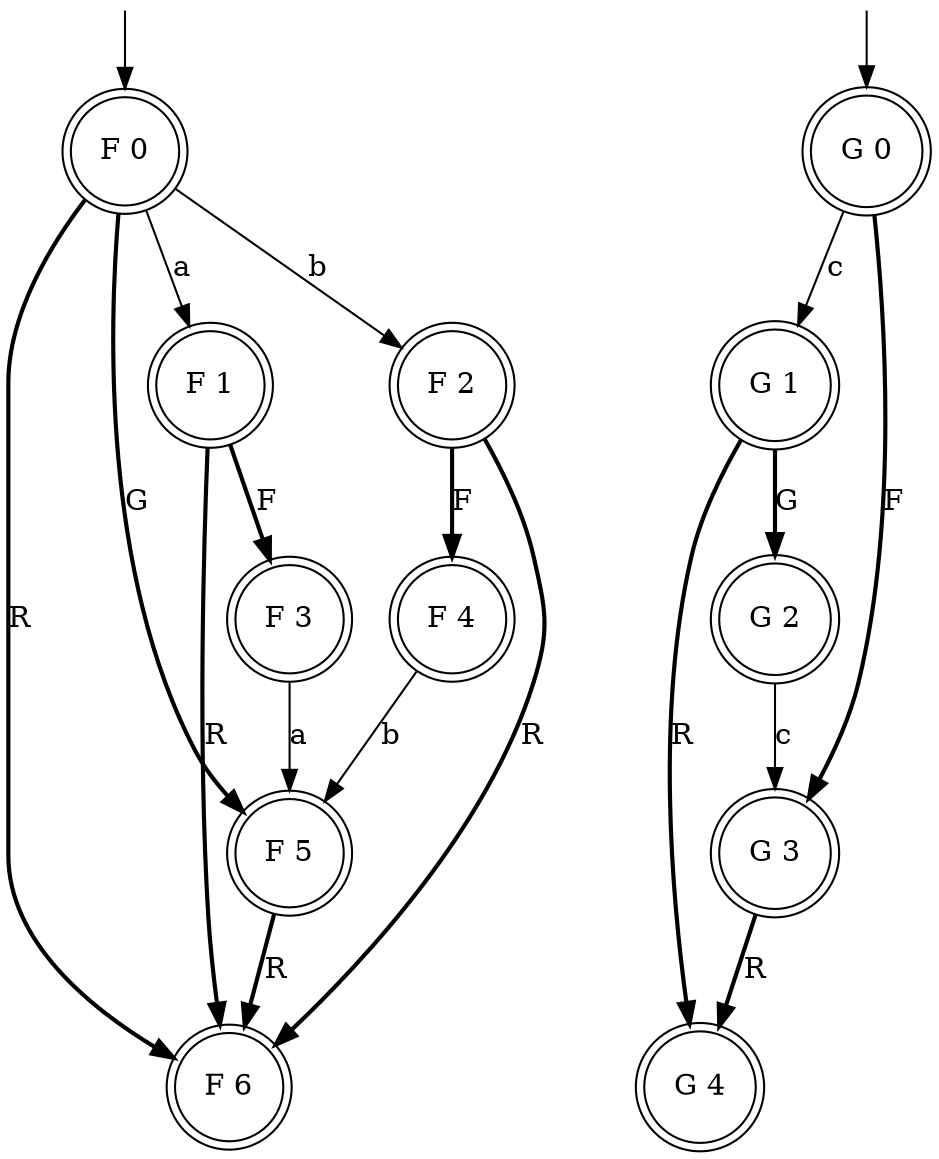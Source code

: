 digraph g {

	s0 [shape="doublecircle" label="F 0"];
	s1 [shape="doublecircle" label="F 1"];
	s2 [shape="doublecircle" label="F 2"];
	s3 [shape="doublecircle" label="F 3"];
	s4 [shape="doublecircle" label="F 4"];
	s5 [shape="doublecircle" label="F 5"];
	s6 [shape="doublecircle" label="F 6"];
	s7 [shape="doublecircle" label="G 0"];
	s8 [shape="doublecircle" label="G 1"];
	s9 [shape="doublecircle" label="G 2"];
	s10 [shape="doublecircle" label="G 3"];
	s11 [shape="doublecircle" label="G 4"];
	s0 -> s1 [label="a"];
	s0 -> s2 [label="b"];
	s0 -> s5 [style="bold" label="G"];
	s0 -> s6 [style="bold" label="R"];
	s1 -> s3 [style="bold" label="F"];
	s1 -> s6 [style="bold" label="R"];
	s2 -> s4 [style="bold" label="F"];
	s2 -> s6 [style="bold" label="R"];
	s3 -> s5 [label="a"];
	s4 -> s5 [label="b"];
	s5 -> s6 [style="bold" label="R"];
	s7 -> s8 [label="c"];
	s7 -> s10 [style="bold" label="F"];
	s8 -> s9 [style="bold" label="G"];
	s8 -> s11 [style="bold" label="R"];
	s9 -> s10 [label="c"];
	s10 -> s11 [style="bold" label="R"];

__start0 [label="" shape="none" width="0" height="0"];
__start0 -> s7;
__start1 [label="" shape="none" width="0" height="0"];
__start1 -> s0;

}
